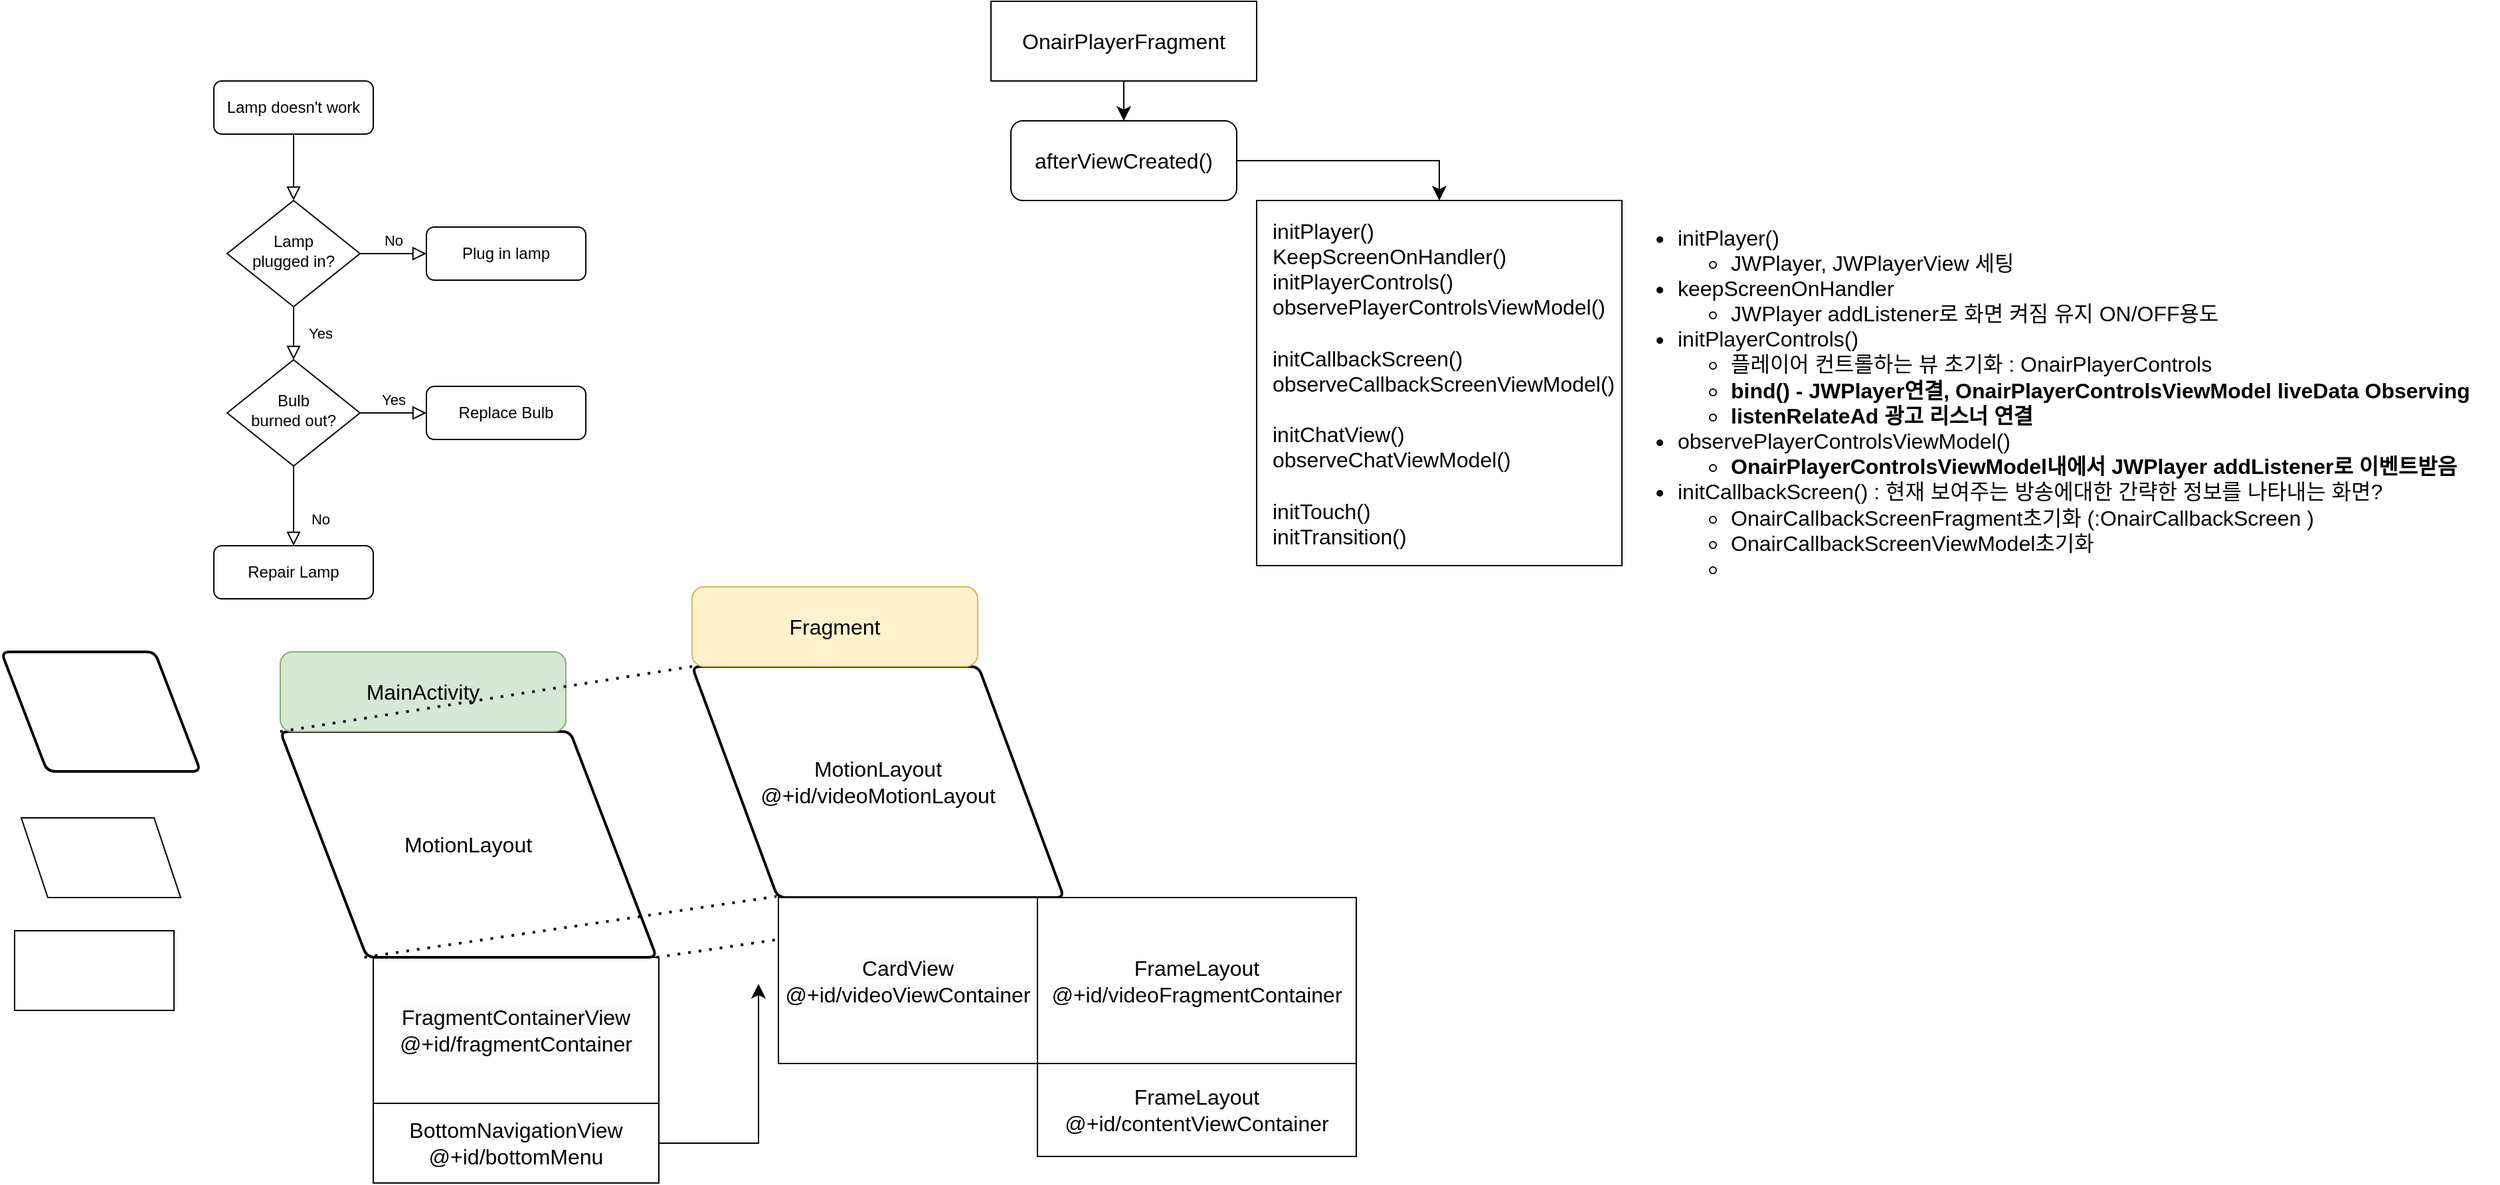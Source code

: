 <mxfile version="21.5.0" type="github">
  <diagram id="C5RBs43oDa-KdzZeNtuy" name="Page-1">
    <mxGraphModel dx="1877" dy="687" grid="1" gridSize="10" guides="1" tooltips="1" connect="1" arrows="1" fold="1" page="1" pageScale="1" pageWidth="827" pageHeight="1169" math="0" shadow="0">
      <root>
        <mxCell id="WIyWlLk6GJQsqaUBKTNV-0" />
        <mxCell id="WIyWlLk6GJQsqaUBKTNV-1" parent="WIyWlLk6GJQsqaUBKTNV-0" />
        <mxCell id="WIyWlLk6GJQsqaUBKTNV-2" value="" style="rounded=0;html=1;jettySize=auto;orthogonalLoop=1;fontSize=11;endArrow=block;endFill=0;endSize=8;strokeWidth=1;shadow=0;labelBackgroundColor=none;edgeStyle=orthogonalEdgeStyle;" parent="WIyWlLk6GJQsqaUBKTNV-1" source="WIyWlLk6GJQsqaUBKTNV-3" target="WIyWlLk6GJQsqaUBKTNV-6" edge="1">
          <mxGeometry relative="1" as="geometry" />
        </mxCell>
        <mxCell id="WIyWlLk6GJQsqaUBKTNV-3" value="Lamp doesn&#39;t work" style="rounded=1;whiteSpace=wrap;html=1;fontSize=12;glass=0;strokeWidth=1;shadow=0;" parent="WIyWlLk6GJQsqaUBKTNV-1" vertex="1">
          <mxGeometry x="160" y="80" width="120" height="40" as="geometry" />
        </mxCell>
        <mxCell id="WIyWlLk6GJQsqaUBKTNV-4" value="Yes" style="rounded=0;html=1;jettySize=auto;orthogonalLoop=1;fontSize=11;endArrow=block;endFill=0;endSize=8;strokeWidth=1;shadow=0;labelBackgroundColor=none;edgeStyle=orthogonalEdgeStyle;" parent="WIyWlLk6GJQsqaUBKTNV-1" source="WIyWlLk6GJQsqaUBKTNV-6" target="WIyWlLk6GJQsqaUBKTNV-10" edge="1">
          <mxGeometry y="20" relative="1" as="geometry">
            <mxPoint as="offset" />
          </mxGeometry>
        </mxCell>
        <mxCell id="WIyWlLk6GJQsqaUBKTNV-5" value="No" style="edgeStyle=orthogonalEdgeStyle;rounded=0;html=1;jettySize=auto;orthogonalLoop=1;fontSize=11;endArrow=block;endFill=0;endSize=8;strokeWidth=1;shadow=0;labelBackgroundColor=none;" parent="WIyWlLk6GJQsqaUBKTNV-1" source="WIyWlLk6GJQsqaUBKTNV-6" target="WIyWlLk6GJQsqaUBKTNV-7" edge="1">
          <mxGeometry y="10" relative="1" as="geometry">
            <mxPoint as="offset" />
          </mxGeometry>
        </mxCell>
        <mxCell id="WIyWlLk6GJQsqaUBKTNV-6" value="Lamp&lt;br&gt;plugged in?" style="rhombus;whiteSpace=wrap;html=1;shadow=0;fontFamily=Helvetica;fontSize=12;align=center;strokeWidth=1;spacing=6;spacingTop=-4;" parent="WIyWlLk6GJQsqaUBKTNV-1" vertex="1">
          <mxGeometry x="170" y="170" width="100" height="80" as="geometry" />
        </mxCell>
        <mxCell id="WIyWlLk6GJQsqaUBKTNV-7" value="Plug in lamp" style="rounded=1;whiteSpace=wrap;html=1;fontSize=12;glass=0;strokeWidth=1;shadow=0;" parent="WIyWlLk6GJQsqaUBKTNV-1" vertex="1">
          <mxGeometry x="320" y="190" width="120" height="40" as="geometry" />
        </mxCell>
        <mxCell id="WIyWlLk6GJQsqaUBKTNV-8" value="No" style="rounded=0;html=1;jettySize=auto;orthogonalLoop=1;fontSize=11;endArrow=block;endFill=0;endSize=8;strokeWidth=1;shadow=0;labelBackgroundColor=none;edgeStyle=orthogonalEdgeStyle;" parent="WIyWlLk6GJQsqaUBKTNV-1" source="WIyWlLk6GJQsqaUBKTNV-10" target="WIyWlLk6GJQsqaUBKTNV-11" edge="1">
          <mxGeometry x="0.333" y="20" relative="1" as="geometry">
            <mxPoint as="offset" />
          </mxGeometry>
        </mxCell>
        <mxCell id="WIyWlLk6GJQsqaUBKTNV-9" value="Yes" style="edgeStyle=orthogonalEdgeStyle;rounded=0;html=1;jettySize=auto;orthogonalLoop=1;fontSize=11;endArrow=block;endFill=0;endSize=8;strokeWidth=1;shadow=0;labelBackgroundColor=none;" parent="WIyWlLk6GJQsqaUBKTNV-1" source="WIyWlLk6GJQsqaUBKTNV-10" target="WIyWlLk6GJQsqaUBKTNV-12" edge="1">
          <mxGeometry y="10" relative="1" as="geometry">
            <mxPoint as="offset" />
          </mxGeometry>
        </mxCell>
        <mxCell id="WIyWlLk6GJQsqaUBKTNV-10" value="Bulb&lt;br&gt;burned out?" style="rhombus;whiteSpace=wrap;html=1;shadow=0;fontFamily=Helvetica;fontSize=12;align=center;strokeWidth=1;spacing=6;spacingTop=-4;" parent="WIyWlLk6GJQsqaUBKTNV-1" vertex="1">
          <mxGeometry x="170" y="290" width="100" height="80" as="geometry" />
        </mxCell>
        <mxCell id="WIyWlLk6GJQsqaUBKTNV-11" value="Repair Lamp" style="rounded=1;whiteSpace=wrap;html=1;fontSize=12;glass=0;strokeWidth=1;shadow=0;" parent="WIyWlLk6GJQsqaUBKTNV-1" vertex="1">
          <mxGeometry x="160" y="430" width="120" height="40" as="geometry" />
        </mxCell>
        <mxCell id="WIyWlLk6GJQsqaUBKTNV-12" value="Replace Bulb" style="rounded=1;whiteSpace=wrap;html=1;fontSize=12;glass=0;strokeWidth=1;shadow=0;" parent="WIyWlLk6GJQsqaUBKTNV-1" vertex="1">
          <mxGeometry x="320" y="310" width="120" height="40" as="geometry" />
        </mxCell>
        <mxCell id="75Bb0L2DGQU1pPLaMlBI-1" value="" style="shape=parallelogram;html=1;strokeWidth=2;perimeter=parallelogramPerimeter;whiteSpace=wrap;rounded=1;arcSize=12;size=0.23;fontSize=16;flipH=1;" vertex="1" parent="WIyWlLk6GJQsqaUBKTNV-1">
          <mxGeometry y="510" width="150" height="90" as="geometry" />
        </mxCell>
        <mxCell id="75Bb0L2DGQU1pPLaMlBI-10" value="" style="shape=parallelogram;perimeter=parallelogramPerimeter;whiteSpace=wrap;html=1;fixedSize=1;fontSize=16;flipH=1;" vertex="1" parent="WIyWlLk6GJQsqaUBKTNV-1">
          <mxGeometry x="15" y="635" width="120" height="60" as="geometry" />
        </mxCell>
        <mxCell id="75Bb0L2DGQU1pPLaMlBI-13" value="" style="rounded=0;whiteSpace=wrap;html=1;fontSize=16;" vertex="1" parent="WIyWlLk6GJQsqaUBKTNV-1">
          <mxGeometry x="10" y="720" width="120" height="60" as="geometry" />
        </mxCell>
        <mxCell id="75Bb0L2DGQU1pPLaMlBI-15" value="" style="group" vertex="1" connectable="0" parent="WIyWlLk6GJQsqaUBKTNV-1">
          <mxGeometry x="210" y="510" width="285" height="400" as="geometry" />
        </mxCell>
        <mxCell id="75Bb0L2DGQU1pPLaMlBI-12" value="&lt;span style=&quot;color: rgb(0, 0, 0); font-family: Helvetica; font-size: 16px; font-style: normal; font-variant-ligatures: normal; font-variant-caps: normal; font-weight: 400; letter-spacing: normal; orphans: 2; text-align: center; text-indent: 0px; text-transform: none; widows: 2; word-spacing: 0px; -webkit-text-stroke-width: 0px; background-color: rgb(251, 251, 251); text-decoration-thickness: initial; text-decoration-style: initial; text-decoration-color: initial; float: none; display: inline !important;&quot;&gt;FragmentContainerView&lt;br style=&quot;border-color: var(--border-color);&quot;&gt;&lt;span style=&quot;border-color: var(--border-color);&quot;&gt;@+id/fragmentContainer&lt;/span&gt;&lt;br&gt;&lt;/span&gt;" style="rounded=0;whiteSpace=wrap;html=1;fontSize=16;" vertex="1" parent="75Bb0L2DGQU1pPLaMlBI-15">
          <mxGeometry x="70" y="230" width="215" height="110" as="geometry" />
        </mxCell>
        <mxCell id="75Bb0L2DGQU1pPLaMlBI-14" value="BottomNavigationView&lt;br style=&quot;border-color: var(--border-color);&quot;&gt;&lt;span style=&quot;border-color: var(--border-color);&quot;&gt;@+id/bottomMenu&lt;/span&gt;" style="rounded=0;whiteSpace=wrap;html=1;fontSize=16;" vertex="1" parent="75Bb0L2DGQU1pPLaMlBI-15">
          <mxGeometry x="70" y="340" width="215" height="60" as="geometry" />
        </mxCell>
        <mxCell id="75Bb0L2DGQU1pPLaMlBI-2" value="MotionLayout" style="shape=parallelogram;html=1;strokeWidth=2;perimeter=parallelogramPerimeter;whiteSpace=wrap;rounded=1;arcSize=12;size=0.23;fontSize=16;flipH=1;" vertex="1" parent="75Bb0L2DGQU1pPLaMlBI-15">
          <mxGeometry y="60" width="283.33" height="170" as="geometry" />
        </mxCell>
        <mxCell id="75Bb0L2DGQU1pPLaMlBI-5" value="MainActivity" style="rounded=1;whiteSpace=wrap;html=1;fontSize=16;fillColor=#d5e8d4;strokeColor=#82b366;" vertex="1" parent="75Bb0L2DGQU1pPLaMlBI-15">
          <mxGeometry width="215" height="60" as="geometry" />
        </mxCell>
        <mxCell id="75Bb0L2DGQU1pPLaMlBI-18" value="" style="endArrow=none;dashed=1;html=1;dashPattern=1 3;strokeWidth=2;rounded=0;fontSize=12;startSize=8;endSize=8;curved=1;entryX=0;entryY=0;entryDx=0;entryDy=0;" edge="1" parent="75Bb0L2DGQU1pPLaMlBI-15" target="75Bb0L2DGQU1pPLaMlBI-17">
          <mxGeometry width="50" height="50" relative="1" as="geometry">
            <mxPoint y="60" as="sourcePoint" />
            <mxPoint x="50" y="10" as="targetPoint" />
          </mxGeometry>
        </mxCell>
        <mxCell id="75Bb0L2DGQU1pPLaMlBI-19" value="" style="endArrow=none;dashed=1;html=1;dashPattern=1 3;strokeWidth=2;rounded=0;fontSize=12;startSize=8;endSize=8;curved=1;entryX=0.773;entryY=0.995;entryDx=0;entryDy=0;entryPerimeter=0;" edge="1" parent="75Bb0L2DGQU1pPLaMlBI-15" target="75Bb0L2DGQU1pPLaMlBI-17">
          <mxGeometry width="50" height="50" relative="1" as="geometry">
            <mxPoint x="63.33" y="230" as="sourcePoint" />
            <mxPoint x="283.33" y="200" as="targetPoint" />
          </mxGeometry>
        </mxCell>
        <mxCell id="75Bb0L2DGQU1pPLaMlBI-16" value="" style="edgeStyle=elbowEdgeStyle;elbow=vertical;endArrow=classic;html=1;curved=0;rounded=0;endSize=8;startSize=8;fontSize=12;exitX=1;exitY=0.5;exitDx=0;exitDy=0;" edge="1" parent="WIyWlLk6GJQsqaUBKTNV-1" source="75Bb0L2DGQU1pPLaMlBI-14">
          <mxGeometry width="50" height="50" relative="1" as="geometry">
            <mxPoint x="540" y="850" as="sourcePoint" />
            <mxPoint x="570" y="760" as="targetPoint" />
            <Array as="points">
              <mxPoint x="570" y="880" />
            </Array>
          </mxGeometry>
        </mxCell>
        <mxCell id="75Bb0L2DGQU1pPLaMlBI-17" value="MotionLayout&lt;br&gt;@+id/videoMotionLayout" style="shape=parallelogram;html=1;strokeWidth=2;perimeter=parallelogramPerimeter;whiteSpace=wrap;rounded=1;arcSize=12;size=0.23;fontSize=16;flipH=1;" vertex="1" parent="WIyWlLk6GJQsqaUBKTNV-1">
          <mxGeometry x="520" y="521" width="280" height="174" as="geometry" />
        </mxCell>
        <mxCell id="75Bb0L2DGQU1pPLaMlBI-20" value="" style="endArrow=none;dashed=1;html=1;dashPattern=1 3;strokeWidth=2;rounded=0;fontSize=12;startSize=8;endSize=8;curved=1;entryX=1;entryY=1;entryDx=0;entryDy=0;exitX=1;exitY=1;exitDx=0;exitDy=0;" edge="1" parent="WIyWlLk6GJQsqaUBKTNV-1" source="75Bb0L2DGQU1pPLaMlBI-2" target="75Bb0L2DGQU1pPLaMlBI-17">
          <mxGeometry width="50" height="50" relative="1" as="geometry">
            <mxPoint x="500" y="740" as="sourcePoint" />
            <mxPoint x="720" y="710" as="targetPoint" />
          </mxGeometry>
        </mxCell>
        <mxCell id="75Bb0L2DGQU1pPLaMlBI-21" value="Fragment" style="rounded=1;whiteSpace=wrap;html=1;fontSize=16;fillColor=#fff2cc;strokeColor=#d6b656;" vertex="1" parent="WIyWlLk6GJQsqaUBKTNV-1">
          <mxGeometry x="520" y="461" width="215" height="60" as="geometry" />
        </mxCell>
        <mxCell id="75Bb0L2DGQU1pPLaMlBI-22" value="&lt;span style=&quot;color: rgb(0, 0, 0); font-family: Helvetica; font-size: 16px; font-style: normal; font-variant-ligatures: normal; font-variant-caps: normal; font-weight: 400; letter-spacing: normal; orphans: 2; text-align: center; text-indent: 0px; text-transform: none; widows: 2; word-spacing: 0px; -webkit-text-stroke-width: 0px; background-color: rgb(251, 251, 251); text-decoration-thickness: initial; text-decoration-style: initial; text-decoration-color: initial; float: none; display: inline !important;&quot;&gt;CardView&lt;br&gt;@+id/videoViewContainer&lt;br&gt;&lt;/span&gt;" style="rounded=0;whiteSpace=wrap;html=1;fontSize=16;" vertex="1" parent="WIyWlLk6GJQsqaUBKTNV-1">
          <mxGeometry x="585" y="695" width="195" height="125" as="geometry" />
        </mxCell>
        <mxCell id="75Bb0L2DGQU1pPLaMlBI-23" value="FrameLayout&lt;br&gt;@+id/videoFragmentContainer" style="rounded=0;whiteSpace=wrap;html=1;fontSize=16;" vertex="1" parent="WIyWlLk6GJQsqaUBKTNV-1">
          <mxGeometry x="780" y="695" width="240" height="125" as="geometry" />
        </mxCell>
        <mxCell id="75Bb0L2DGQU1pPLaMlBI-24" value="FrameLayout&lt;br&gt;@+id/contentViewContainer" style="rounded=0;whiteSpace=wrap;html=1;fontSize=16;" vertex="1" parent="WIyWlLk6GJQsqaUBKTNV-1">
          <mxGeometry x="780" y="820" width="240" height="70" as="geometry" />
        </mxCell>
        <mxCell id="75Bb0L2DGQU1pPLaMlBI-25" value="afterViewCreated()" style="rounded=1;whiteSpace=wrap;html=1;fontSize=16;" vertex="1" parent="WIyWlLk6GJQsqaUBKTNV-1">
          <mxGeometry x="760" y="110" width="170" height="60" as="geometry" />
        </mxCell>
        <mxCell id="75Bb0L2DGQU1pPLaMlBI-27" value="" style="edgeStyle=none;curved=1;rounded=0;orthogonalLoop=1;jettySize=auto;html=1;fontSize=12;startSize=8;endSize=8;" edge="1" parent="WIyWlLk6GJQsqaUBKTNV-1" source="75Bb0L2DGQU1pPLaMlBI-26" target="75Bb0L2DGQU1pPLaMlBI-25">
          <mxGeometry relative="1" as="geometry" />
        </mxCell>
        <mxCell id="75Bb0L2DGQU1pPLaMlBI-26" value="OnairPlayerFragment" style="rounded=0;whiteSpace=wrap;html=1;fontSize=16;" vertex="1" parent="WIyWlLk6GJQsqaUBKTNV-1">
          <mxGeometry x="745" y="20" width="200" height="60" as="geometry" />
        </mxCell>
        <mxCell id="75Bb0L2DGQU1pPLaMlBI-28" value="initPlayer()&lt;br&gt;KeepScreenOnHandler()&lt;br&gt;initPlayerControls()&lt;br&gt;observePlayerControlsViewModel()&lt;br&gt;&lt;br&gt;initCallbackScreen()&lt;br&gt;observeCallbackScreenViewModel()&lt;br&gt;&lt;br&gt;initChatView()&lt;br&gt;observeChatViewModel()&lt;br&gt;&lt;br&gt;initTouch()&lt;br&gt;initTransition()" style="whiteSpace=wrap;html=1;aspect=fixed;fontSize=16;align=left;spacingLeft=10;" vertex="1" parent="WIyWlLk6GJQsqaUBKTNV-1">
          <mxGeometry x="945" y="170" width="275" height="275" as="geometry" />
        </mxCell>
        <mxCell id="75Bb0L2DGQU1pPLaMlBI-31" value="" style="edgeStyle=segmentEdgeStyle;endArrow=classic;html=1;curved=0;rounded=0;endSize=8;startSize=8;fontSize=12;entryX=0.5;entryY=0;entryDx=0;entryDy=0;exitX=1;exitY=0.5;exitDx=0;exitDy=0;" edge="1" parent="WIyWlLk6GJQsqaUBKTNV-1" source="75Bb0L2DGQU1pPLaMlBI-25" target="75Bb0L2DGQU1pPLaMlBI-28">
          <mxGeometry width="50" height="50" relative="1" as="geometry">
            <mxPoint x="930" y="130" as="sourcePoint" />
            <mxPoint x="980" y="80" as="targetPoint" />
          </mxGeometry>
        </mxCell>
        <mxCell id="75Bb0L2DGQU1pPLaMlBI-57" value="&lt;ul&gt;&lt;li&gt;initPlayer()&amp;nbsp;&lt;/li&gt;&lt;ul&gt;&lt;li&gt;JWPlayer, JWPlayerView 세팅&lt;/li&gt;&lt;/ul&gt;&lt;li&gt;keepScreenOnHandler&lt;/li&gt;&lt;ul&gt;&lt;li&gt;JWPlayer addListener로 화면 켜짐 유지 ON/OFF용도&lt;/li&gt;&lt;/ul&gt;&lt;li&gt;initPlayerControls()&lt;/li&gt;&lt;ul&gt;&lt;li&gt;플레이어 컨트롤하는 뷰 초기화 : OnairPlayerControls&lt;/li&gt;&lt;li&gt;&lt;b&gt;bind() - JWPlayer연결, OnairPlayerControlsViewModel liveData Observing&lt;/b&gt;&lt;/li&gt;&lt;li&gt;&lt;b&gt;listenRelateAd 광고 리스너 연결&lt;/b&gt;&lt;/li&gt;&lt;/ul&gt;&lt;li&gt;observePlayerControlsViewModel()&lt;/li&gt;&lt;ul&gt;&lt;li&gt;&lt;b&gt;OnairPlayerControlsViewModel내에서 JWPlayer addListener로 이벤트받음&lt;/b&gt;&lt;/li&gt;&lt;/ul&gt;&lt;li&gt;initCallbackScreen() : 현재 보여주는 방송에대한 간략한 정보를 나타내는 화면?&lt;/li&gt;&lt;ul&gt;&lt;li&gt;OnairCallbackScreenFragment초기화 (:OnairCallbackScreen )&lt;/li&gt;&lt;li&gt;OnairCallbackScreenViewModel초기화&lt;/li&gt;&lt;li&gt;&lt;br&gt;&lt;/li&gt;&lt;/ul&gt;&lt;/ul&gt;" style="text;strokeColor=none;fillColor=none;html=1;whiteSpace=wrap;verticalAlign=middle;overflow=hidden;fontSize=16;" vertex="1" parent="WIyWlLk6GJQsqaUBKTNV-1">
          <mxGeometry x="1220" y="170" width="660" height="300" as="geometry" />
        </mxCell>
      </root>
    </mxGraphModel>
  </diagram>
</mxfile>
